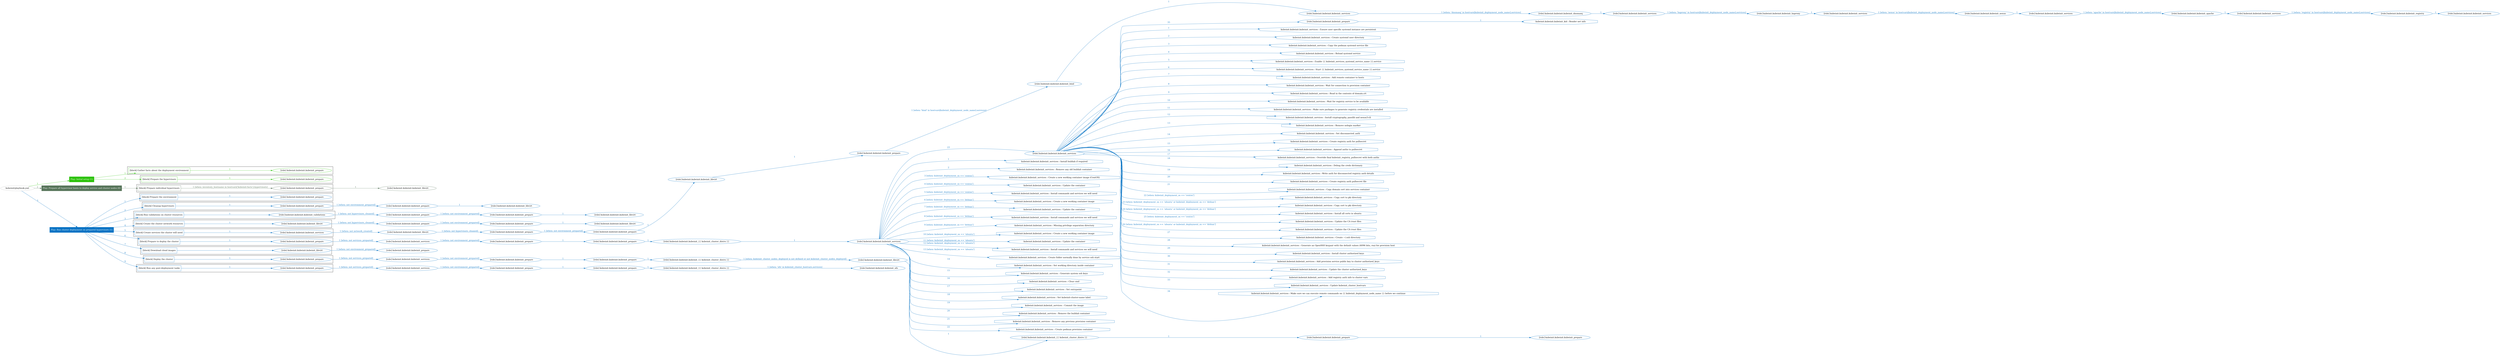 digraph {
	graph [concentrate=true ordering=in rankdir=LR ratio=fill]
	edge [esep=5 sep=10]
	"kubeinit/playbook.yml" [id=root_node style=dotted]
	play_525bd3e2 [label="Play: Initial setup (1)" color="#2cc20a" fontcolor="#ffffff" id=play_525bd3e2 shape=box style=filled tooltip=localhost]
	"kubeinit/playbook.yml" -> play_525bd3e2 [label="1 " color="#2cc20a" fontcolor="#2cc20a" id=edge_4dc43313 labeltooltip="1 " tooltip="1 "]
	subgraph "kubeinit.kubeinit.kubeinit_prepare" {
		role_f9abe97d [label="[role] kubeinit.kubeinit.kubeinit_prepare" color="#2cc20a" id=role_f9abe97d tooltip="kubeinit.kubeinit.kubeinit_prepare"]
	}
	subgraph "kubeinit.kubeinit.kubeinit_prepare" {
		role_7a019932 [label="[role] kubeinit.kubeinit.kubeinit_prepare" color="#2cc20a" id=role_7a019932 tooltip="kubeinit.kubeinit.kubeinit_prepare"]
	}
	subgraph "Play: Initial setup (1)" {
		play_525bd3e2 -> block_50d680c5 [label=1 color="#2cc20a" fontcolor="#2cc20a" id=edge_db505e5e labeltooltip=1 tooltip=1]
		subgraph cluster_block_50d680c5 {
			block_50d680c5 [label="[block] Gather facts about the deployment environment" color="#2cc20a" id=block_50d680c5 labeltooltip="Gather facts about the deployment environment" shape=box tooltip="Gather facts about the deployment environment"]
			block_50d680c5 -> role_f9abe97d [label="1 " color="#2cc20a" fontcolor="#2cc20a" id=edge_c57b49b4 labeltooltip="1 " tooltip="1 "]
		}
		play_525bd3e2 -> block_9162131d [label=2 color="#2cc20a" fontcolor="#2cc20a" id=edge_96a44fd9 labeltooltip=2 tooltip=2]
		subgraph cluster_block_9162131d {
			block_9162131d [label="[block] Prepare the hypervisors" color="#2cc20a" id=block_9162131d labeltooltip="Prepare the hypervisors" shape=box tooltip="Prepare the hypervisors"]
			block_9162131d -> role_7a019932 [label="1 " color="#2cc20a" fontcolor="#2cc20a" id=edge_403d7871 labeltooltip="1 " tooltip="1 "]
		}
	}
	play_2a7e80ea [label="Play: Prepare all hypervisor hosts to deploy service and cluster nodes (0)" color="#57755a" fontcolor="#ffffff" id=play_2a7e80ea shape=box style=filled tooltip="Play: Prepare all hypervisor hosts to deploy service and cluster nodes (0)"]
	"kubeinit/playbook.yml" -> play_2a7e80ea [label="2 " color="#57755a" fontcolor="#57755a" id=edge_b46d39fe labeltooltip="2 " tooltip="2 "]
	subgraph "kubeinit.kubeinit.kubeinit_libvirt" {
		role_8a0eb8cc [label="[role] kubeinit.kubeinit.kubeinit_libvirt" color="#57755a" id=role_8a0eb8cc tooltip="kubeinit.kubeinit.kubeinit_libvirt"]
	}
	subgraph "kubeinit.kubeinit.kubeinit_prepare" {
		role_8e9c4e4a [label="[role] kubeinit.kubeinit.kubeinit_prepare" color="#57755a" id=role_8e9c4e4a tooltip="kubeinit.kubeinit.kubeinit_prepare"]
		role_8e9c4e4a -> role_8a0eb8cc [label="1 " color="#57755a" fontcolor="#57755a" id=edge_1012d1aa labeltooltip="1 " tooltip="1 "]
	}
	subgraph "Play: Prepare all hypervisor hosts to deploy service and cluster nodes (0)" {
		play_2a7e80ea -> block_eb0bdd17 [label=1 color="#57755a" fontcolor="#57755a" id=edge_1b35bce9 labeltooltip=1 tooltip=1]
		subgraph cluster_block_eb0bdd17 {
			block_eb0bdd17 [label="[block] Prepare individual hypervisors" color="#57755a" id=block_eb0bdd17 labeltooltip="Prepare individual hypervisors" shape=box tooltip="Prepare individual hypervisors"]
			block_eb0bdd17 -> role_8e9c4e4a [label="1 [when: inventory_hostname in hostvars['kubeinit-facts'].hypervisors]" color="#57755a" fontcolor="#57755a" id=edge_d90bb9b3 labeltooltip="1 [when: inventory_hostname in hostvars['kubeinit-facts'].hypervisors]" tooltip="1 [when: inventory_hostname in hostvars['kubeinit-facts'].hypervisors]"]
		}
	}
	play_6a7e3d10 [label="Play: Run cluster deployment on prepared hypervisors (1)" color="#0873c4" fontcolor="#ffffff" id=play_6a7e3d10 shape=box style=filled tooltip=localhost]
	"kubeinit/playbook.yml" -> play_6a7e3d10 [label="3 " color="#0873c4" fontcolor="#0873c4" id=edge_4cf473f3 labeltooltip="3 " tooltip="3 "]
	subgraph "kubeinit.kubeinit.kubeinit_prepare" {
		role_7ed189af [label="[role] kubeinit.kubeinit.kubeinit_prepare" color="#0873c4" id=role_7ed189af tooltip="kubeinit.kubeinit.kubeinit_prepare"]
	}
	subgraph "kubeinit.kubeinit.kubeinit_libvirt" {
		role_4227ea4e [label="[role] kubeinit.kubeinit.kubeinit_libvirt" color="#0873c4" id=role_4227ea4e tooltip="kubeinit.kubeinit.kubeinit_libvirt"]
	}
	subgraph "kubeinit.kubeinit.kubeinit_prepare" {
		role_3cd8124d [label="[role] kubeinit.kubeinit.kubeinit_prepare" color="#0873c4" id=role_3cd8124d tooltip="kubeinit.kubeinit.kubeinit_prepare"]
		role_3cd8124d -> role_4227ea4e [label="1 " color="#0873c4" fontcolor="#0873c4" id=edge_6d73963e labeltooltip="1 " tooltip="1 "]
	}
	subgraph "kubeinit.kubeinit.kubeinit_prepare" {
		role_a9e68229 [label="[role] kubeinit.kubeinit.kubeinit_prepare" color="#0873c4" id=role_a9e68229 tooltip="kubeinit.kubeinit.kubeinit_prepare"]
		role_a9e68229 -> role_3cd8124d [label="1 [when: not environment_prepared]" color="#0873c4" fontcolor="#0873c4" id=edge_f538e556 labeltooltip="1 [when: not environment_prepared]" tooltip="1 [when: not environment_prepared]"]
	}
	subgraph "kubeinit.kubeinit.kubeinit_libvirt" {
		role_29841155 [label="[role] kubeinit.kubeinit.kubeinit_libvirt" color="#0873c4" id=role_29841155 tooltip="kubeinit.kubeinit.kubeinit_libvirt"]
	}
	subgraph "kubeinit.kubeinit.kubeinit_prepare" {
		role_7079ab50 [label="[role] kubeinit.kubeinit.kubeinit_prepare" color="#0873c4" id=role_7079ab50 tooltip="kubeinit.kubeinit.kubeinit_prepare"]
		role_7079ab50 -> role_29841155 [label="1 " color="#0873c4" fontcolor="#0873c4" id=edge_aa74a771 labeltooltip="1 " tooltip="1 "]
	}
	subgraph "kubeinit.kubeinit.kubeinit_prepare" {
		role_9be36c40 [label="[role] kubeinit.kubeinit.kubeinit_prepare" color="#0873c4" id=role_9be36c40 tooltip="kubeinit.kubeinit.kubeinit_prepare"]
		role_9be36c40 -> role_7079ab50 [label="1 [when: not environment_prepared]" color="#0873c4" fontcolor="#0873c4" id=edge_0a061f10 labeltooltip="1 [when: not environment_prepared]" tooltip="1 [when: not environment_prepared]"]
	}
	subgraph "kubeinit.kubeinit.kubeinit_validations" {
		role_d64b4ec4 [label="[role] kubeinit.kubeinit.kubeinit_validations" color="#0873c4" id=role_d64b4ec4 tooltip="kubeinit.kubeinit.kubeinit_validations"]
		role_d64b4ec4 -> role_9be36c40 [label="1 [when: not hypervisors_cleaned]" color="#0873c4" fontcolor="#0873c4" id=edge_e4a98e8d labeltooltip="1 [when: not hypervisors_cleaned]" tooltip="1 [when: not hypervisors_cleaned]"]
	}
	subgraph "kubeinit.kubeinit.kubeinit_libvirt" {
		role_3d9999a4 [label="[role] kubeinit.kubeinit.kubeinit_libvirt" color="#0873c4" id=role_3d9999a4 tooltip="kubeinit.kubeinit.kubeinit_libvirt"]
	}
	subgraph "kubeinit.kubeinit.kubeinit_prepare" {
		role_d27709bc [label="[role] kubeinit.kubeinit.kubeinit_prepare" color="#0873c4" id=role_d27709bc tooltip="kubeinit.kubeinit.kubeinit_prepare"]
		role_d27709bc -> role_3d9999a4 [label="1 " color="#0873c4" fontcolor="#0873c4" id=edge_0d5813e9 labeltooltip="1 " tooltip="1 "]
	}
	subgraph "kubeinit.kubeinit.kubeinit_prepare" {
		role_cd5e051c [label="[role] kubeinit.kubeinit.kubeinit_prepare" color="#0873c4" id=role_cd5e051c tooltip="kubeinit.kubeinit.kubeinit_prepare"]
		role_cd5e051c -> role_d27709bc [label="1 [when: not environment_prepared]" color="#0873c4" fontcolor="#0873c4" id=edge_e239fa1f labeltooltip="1 [when: not environment_prepared]" tooltip="1 [when: not environment_prepared]"]
	}
	subgraph "kubeinit.kubeinit.kubeinit_libvirt" {
		role_75652e34 [label="[role] kubeinit.kubeinit.kubeinit_libvirt" color="#0873c4" id=role_75652e34 tooltip="kubeinit.kubeinit.kubeinit_libvirt"]
		role_75652e34 -> role_cd5e051c [label="1 [when: not hypervisors_cleaned]" color="#0873c4" fontcolor="#0873c4" id=edge_f07a0ded labeltooltip="1 [when: not hypervisors_cleaned]" tooltip="1 [when: not hypervisors_cleaned]"]
	}
	subgraph "kubeinit.kubeinit.kubeinit_services" {
		role_f4fcbf49 [label="[role] kubeinit.kubeinit.kubeinit_services" color="#0873c4" id=role_f4fcbf49 tooltip="kubeinit.kubeinit.kubeinit_services"]
	}
	subgraph "kubeinit.kubeinit.kubeinit_registry" {
		role_ee5c443a [label="[role] kubeinit.kubeinit.kubeinit_registry" color="#0873c4" id=role_ee5c443a tooltip="kubeinit.kubeinit.kubeinit_registry"]
		role_ee5c443a -> role_f4fcbf49 [label="1 " color="#0873c4" fontcolor="#0873c4" id=edge_2b2ef0a2 labeltooltip="1 " tooltip="1 "]
	}
	subgraph "kubeinit.kubeinit.kubeinit_services" {
		role_eac6f335 [label="[role] kubeinit.kubeinit.kubeinit_services" color="#0873c4" id=role_eac6f335 tooltip="kubeinit.kubeinit.kubeinit_services"]
		role_eac6f335 -> role_ee5c443a [label="1 [when: 'registry' in hostvars[kubeinit_deployment_node_name].services]" color="#0873c4" fontcolor="#0873c4" id=edge_26ef2b05 labeltooltip="1 [when: 'registry' in hostvars[kubeinit_deployment_node_name].services]" tooltip="1 [when: 'registry' in hostvars[kubeinit_deployment_node_name].services]"]
	}
	subgraph "kubeinit.kubeinit.kubeinit_apache" {
		role_a9e7538e [label="[role] kubeinit.kubeinit.kubeinit_apache" color="#0873c4" id=role_a9e7538e tooltip="kubeinit.kubeinit.kubeinit_apache"]
		role_a9e7538e -> role_eac6f335 [label="1 " color="#0873c4" fontcolor="#0873c4" id=edge_cbc7804b labeltooltip="1 " tooltip="1 "]
	}
	subgraph "kubeinit.kubeinit.kubeinit_services" {
		role_563a8201 [label="[role] kubeinit.kubeinit.kubeinit_services" color="#0873c4" id=role_563a8201 tooltip="kubeinit.kubeinit.kubeinit_services"]
		role_563a8201 -> role_a9e7538e [label="1 [when: 'apache' in hostvars[kubeinit_deployment_node_name].services]" color="#0873c4" fontcolor="#0873c4" id=edge_d6f6caef labeltooltip="1 [when: 'apache' in hostvars[kubeinit_deployment_node_name].services]" tooltip="1 [when: 'apache' in hostvars[kubeinit_deployment_node_name].services]"]
	}
	subgraph "kubeinit.kubeinit.kubeinit_nexus" {
		role_36a4ec36 [label="[role] kubeinit.kubeinit.kubeinit_nexus" color="#0873c4" id=role_36a4ec36 tooltip="kubeinit.kubeinit.kubeinit_nexus"]
		role_36a4ec36 -> role_563a8201 [label="1 " color="#0873c4" fontcolor="#0873c4" id=edge_35001aad labeltooltip="1 " tooltip="1 "]
	}
	subgraph "kubeinit.kubeinit.kubeinit_services" {
		role_46229d44 [label="[role] kubeinit.kubeinit.kubeinit_services" color="#0873c4" id=role_46229d44 tooltip="kubeinit.kubeinit.kubeinit_services"]
		role_46229d44 -> role_36a4ec36 [label="1 [when: 'nexus' in hostvars[kubeinit_deployment_node_name].services]" color="#0873c4" fontcolor="#0873c4" id=edge_bff255c6 labeltooltip="1 [when: 'nexus' in hostvars[kubeinit_deployment_node_name].services]" tooltip="1 [when: 'nexus' in hostvars[kubeinit_deployment_node_name].services]"]
	}
	subgraph "kubeinit.kubeinit.kubeinit_haproxy" {
		role_ba2e057e [label="[role] kubeinit.kubeinit.kubeinit_haproxy" color="#0873c4" id=role_ba2e057e tooltip="kubeinit.kubeinit.kubeinit_haproxy"]
		role_ba2e057e -> role_46229d44 [label="1 " color="#0873c4" fontcolor="#0873c4" id=edge_d204f08b labeltooltip="1 " tooltip="1 "]
	}
	subgraph "kubeinit.kubeinit.kubeinit_services" {
		role_d2ded46e [label="[role] kubeinit.kubeinit.kubeinit_services" color="#0873c4" id=role_d2ded46e tooltip="kubeinit.kubeinit.kubeinit_services"]
		role_d2ded46e -> role_ba2e057e [label="1 [when: 'haproxy' in hostvars[kubeinit_deployment_node_name].services]" color="#0873c4" fontcolor="#0873c4" id=edge_1f0e58bd labeltooltip="1 [when: 'haproxy' in hostvars[kubeinit_deployment_node_name].services]" tooltip="1 [when: 'haproxy' in hostvars[kubeinit_deployment_node_name].services]"]
	}
	subgraph "kubeinit.kubeinit.kubeinit_dnsmasq" {
		role_3292d04b [label="[role] kubeinit.kubeinit.kubeinit_dnsmasq" color="#0873c4" id=role_3292d04b tooltip="kubeinit.kubeinit.kubeinit_dnsmasq"]
		role_3292d04b -> role_d2ded46e [label="1 " color="#0873c4" fontcolor="#0873c4" id=edge_aeb91ae1 labeltooltip="1 " tooltip="1 "]
	}
	subgraph "kubeinit.kubeinit.kubeinit_services" {
		role_45c0cfee [label="[role] kubeinit.kubeinit.kubeinit_services" color="#0873c4" id=role_45c0cfee tooltip="kubeinit.kubeinit.kubeinit_services"]
		role_45c0cfee -> role_3292d04b [label="1 [when: 'dnsmasq' in hostvars[kubeinit_deployment_node_name].services]" color="#0873c4" fontcolor="#0873c4" id=edge_835ca55a labeltooltip="1 [when: 'dnsmasq' in hostvars[kubeinit_deployment_node_name].services]" tooltip="1 [when: 'dnsmasq' in hostvars[kubeinit_deployment_node_name].services]"]
	}
	subgraph "kubeinit.kubeinit.kubeinit_bind" {
		role_746e3cfe [label="[role] kubeinit.kubeinit.kubeinit_bind" color="#0873c4" id=role_746e3cfe tooltip="kubeinit.kubeinit.kubeinit_bind"]
		role_746e3cfe -> role_45c0cfee [label="1 " color="#0873c4" fontcolor="#0873c4" id=edge_bef1fc9b labeltooltip="1 " tooltip="1 "]
	}
	subgraph "kubeinit.kubeinit.kubeinit_prepare" {
		role_e9eccb6b [label="[role] kubeinit.kubeinit.kubeinit_prepare" color="#0873c4" id=role_e9eccb6b tooltip="kubeinit.kubeinit.kubeinit_prepare"]
		role_e9eccb6b -> role_746e3cfe [label="1 [when: 'bind' in hostvars[kubeinit_deployment_node_name].services]" color="#0873c4" fontcolor="#0873c4" id=edge_43d9f678 labeltooltip="1 [when: 'bind' in hostvars[kubeinit_deployment_node_name].services]" tooltip="1 [when: 'bind' in hostvars[kubeinit_deployment_node_name].services]"]
	}
	subgraph "kubeinit.kubeinit.kubeinit_libvirt" {
		role_bc459416 [label="[role] kubeinit.kubeinit.kubeinit_libvirt" color="#0873c4" id=role_bc459416 tooltip="kubeinit.kubeinit.kubeinit_libvirt"]
		role_bc459416 -> role_e9eccb6b [label="1 " color="#0873c4" fontcolor="#0873c4" id=edge_c0e75997 labeltooltip="1 " tooltip="1 "]
	}
	subgraph "kubeinit.kubeinit.kubeinit_prepare" {
		role_e51c2da2 [label="[role] kubeinit.kubeinit.kubeinit_prepare" color="#0873c4" id=role_e51c2da2 tooltip="kubeinit.kubeinit.kubeinit_prepare"]
		role_e51c2da2 -> role_bc459416 [label="1 " color="#0873c4" fontcolor="#0873c4" id=edge_058a31cc labeltooltip="1 " tooltip="1 "]
	}
	subgraph "kubeinit.kubeinit.kubeinit_prepare" {
		role_a2560e03 [label="[role] kubeinit.kubeinit.kubeinit_prepare" color="#0873c4" id=role_a2560e03 tooltip="kubeinit.kubeinit.kubeinit_prepare"]
		role_a2560e03 -> role_e51c2da2 [label="1 [when: not environment_prepared]" color="#0873c4" fontcolor="#0873c4" id=edge_36369e69 labeltooltip="1 [when: not environment_prepared]" tooltip="1 [when: not environment_prepared]"]
	}
	subgraph "kubeinit.kubeinit.kubeinit_libvirt" {
		role_39d28767 [label="[role] kubeinit.kubeinit.kubeinit_libvirt" color="#0873c4" id=role_39d28767 tooltip="kubeinit.kubeinit.kubeinit_libvirt"]
		role_39d28767 -> role_a2560e03 [label="1 [when: not hypervisors_cleaned]" color="#0873c4" fontcolor="#0873c4" id=edge_af69f033 labeltooltip="1 [when: not hypervisors_cleaned]" tooltip="1 [when: not hypervisors_cleaned]"]
	}
	subgraph "kubeinit.kubeinit.kubeinit_services" {
		role_c590b863 [label="[role] kubeinit.kubeinit.kubeinit_services" color="#0873c4" id=role_c590b863 tooltip="kubeinit.kubeinit.kubeinit_services"]
		role_c590b863 -> role_39d28767 [label="1 [when: not network_created]" color="#0873c4" fontcolor="#0873c4" id=edge_e5b74980 labeltooltip="1 [when: not network_created]" tooltip="1 [when: not network_created]"]
	}
	subgraph "kubeinit.kubeinit.kubeinit_prepare" {
		role_0f5ed782 [label="[role] kubeinit.kubeinit.kubeinit_prepare" color="#0873c4" id=role_0f5ed782 tooltip="kubeinit.kubeinit.kubeinit_prepare"]
		task_d1e6f0a1 [label="kubeinit.kubeinit.kubeinit_kid : Render net info" color="#0873c4" id=task_d1e6f0a1 shape=octagon tooltip="kubeinit.kubeinit.kubeinit_kid : Render net info"]
		role_0f5ed782 -> task_d1e6f0a1 [label="1 " color="#0873c4" fontcolor="#0873c4" id=edge_ce30af03 labeltooltip="1 " tooltip="1 "]
	}
	subgraph "kubeinit.kubeinit.kubeinit_services" {
		role_4ffb9543 [label="[role] kubeinit.kubeinit.kubeinit_services" color="#0873c4" id=role_4ffb9543 tooltip="kubeinit.kubeinit.kubeinit_services"]
		task_47aa0776 [label="kubeinit.kubeinit.kubeinit_services : Ensure user specific systemd instance are persistent" color="#0873c4" id=task_47aa0776 shape=octagon tooltip="kubeinit.kubeinit.kubeinit_services : Ensure user specific systemd instance are persistent"]
		role_4ffb9543 -> task_47aa0776 [label="1 " color="#0873c4" fontcolor="#0873c4" id=edge_3593e819 labeltooltip="1 " tooltip="1 "]
		task_fd701904 [label="kubeinit.kubeinit.kubeinit_services : Create systemd user directory" color="#0873c4" id=task_fd701904 shape=octagon tooltip="kubeinit.kubeinit.kubeinit_services : Create systemd user directory"]
		role_4ffb9543 -> task_fd701904 [label="2 " color="#0873c4" fontcolor="#0873c4" id=edge_51617f01 labeltooltip="2 " tooltip="2 "]
		task_2933795b [label="kubeinit.kubeinit.kubeinit_services : Copy the podman systemd service file" color="#0873c4" id=task_2933795b shape=octagon tooltip="kubeinit.kubeinit.kubeinit_services : Copy the podman systemd service file"]
		role_4ffb9543 -> task_2933795b [label="3 " color="#0873c4" fontcolor="#0873c4" id=edge_cb71c63a labeltooltip="3 " tooltip="3 "]
		task_8173e29c [label="kubeinit.kubeinit.kubeinit_services : Reload systemd service" color="#0873c4" id=task_8173e29c shape=octagon tooltip="kubeinit.kubeinit.kubeinit_services : Reload systemd service"]
		role_4ffb9543 -> task_8173e29c [label="4 " color="#0873c4" fontcolor="#0873c4" id=edge_4bed9510 labeltooltip="4 " tooltip="4 "]
		task_55d2bbc9 [label="kubeinit.kubeinit.kubeinit_services : Enable {{ kubeinit_services_systemd_service_name }}.service" color="#0873c4" id=task_55d2bbc9 shape=octagon tooltip="kubeinit.kubeinit.kubeinit_services : Enable {{ kubeinit_services_systemd_service_name }}.service"]
		role_4ffb9543 -> task_55d2bbc9 [label="5 " color="#0873c4" fontcolor="#0873c4" id=edge_131647a8 labeltooltip="5 " tooltip="5 "]
		task_f375d1a2 [label="kubeinit.kubeinit.kubeinit_services : Start {{ kubeinit_services_systemd_service_name }}.service" color="#0873c4" id=task_f375d1a2 shape=octagon tooltip="kubeinit.kubeinit.kubeinit_services : Start {{ kubeinit_services_systemd_service_name }}.service"]
		role_4ffb9543 -> task_f375d1a2 [label="6 " color="#0873c4" fontcolor="#0873c4" id=edge_8f6b4011 labeltooltip="6 " tooltip="6 "]
		task_182176c4 [label="kubeinit.kubeinit.kubeinit_services : Add remote container to hosts" color="#0873c4" id=task_182176c4 shape=octagon tooltip="kubeinit.kubeinit.kubeinit_services : Add remote container to hosts"]
		role_4ffb9543 -> task_182176c4 [label="7 " color="#0873c4" fontcolor="#0873c4" id=edge_bb234e1c labeltooltip="7 " tooltip="7 "]
		task_f09e188d [label="kubeinit.kubeinit.kubeinit_services : Wait for connection to provision container" color="#0873c4" id=task_f09e188d shape=octagon tooltip="kubeinit.kubeinit.kubeinit_services : Wait for connection to provision container"]
		role_4ffb9543 -> task_f09e188d [label="8 " color="#0873c4" fontcolor="#0873c4" id=edge_fe21319e labeltooltip="8 " tooltip="8 "]
		task_2ac955e7 [label="kubeinit.kubeinit.kubeinit_services : Read in the contents of domain.crt" color="#0873c4" id=task_2ac955e7 shape=octagon tooltip="kubeinit.kubeinit.kubeinit_services : Read in the contents of domain.crt"]
		role_4ffb9543 -> task_2ac955e7 [label="9 " color="#0873c4" fontcolor="#0873c4" id=edge_178e0838 labeltooltip="9 " tooltip="9 "]
		task_2044cdaf [label="kubeinit.kubeinit.kubeinit_services : Wait for registry service to be available" color="#0873c4" id=task_2044cdaf shape=octagon tooltip="kubeinit.kubeinit.kubeinit_services : Wait for registry service to be available"]
		role_4ffb9543 -> task_2044cdaf [label="10 " color="#0873c4" fontcolor="#0873c4" id=edge_a86c1228 labeltooltip="10 " tooltip="10 "]
		task_bb8376c8 [label="kubeinit.kubeinit.kubeinit_services : Make sure packages to generate registry credentials are installed" color="#0873c4" id=task_bb8376c8 shape=octagon tooltip="kubeinit.kubeinit.kubeinit_services : Make sure packages to generate registry credentials are installed"]
		role_4ffb9543 -> task_bb8376c8 [label="11 " color="#0873c4" fontcolor="#0873c4" id=edge_b0f325c6 labeltooltip="11 " tooltip="11 "]
		task_a38b1e73 [label="kubeinit.kubeinit.kubeinit_services : Install cryptography, passlib and nexus3-cli" color="#0873c4" id=task_a38b1e73 shape=octagon tooltip="kubeinit.kubeinit.kubeinit_services : Install cryptography, passlib and nexus3-cli"]
		role_4ffb9543 -> task_a38b1e73 [label="12 " color="#0873c4" fontcolor="#0873c4" id=edge_0627263c labeltooltip="12 " tooltip="12 "]
		task_010036c3 [label="kubeinit.kubeinit.kubeinit_services : Remove nologin marker" color="#0873c4" id=task_010036c3 shape=octagon tooltip="kubeinit.kubeinit.kubeinit_services : Remove nologin marker"]
		role_4ffb9543 -> task_010036c3 [label="13 " color="#0873c4" fontcolor="#0873c4" id=edge_dcd82d1e labeltooltip="13 " tooltip="13 "]
		task_177e9056 [label="kubeinit.kubeinit.kubeinit_services : Set disconnected_auth" color="#0873c4" id=task_177e9056 shape=octagon tooltip="kubeinit.kubeinit.kubeinit_services : Set disconnected_auth"]
		role_4ffb9543 -> task_177e9056 [label="14 " color="#0873c4" fontcolor="#0873c4" id=edge_fb3547d0 labeltooltip="14 " tooltip="14 "]
		task_50a10369 [label="kubeinit.kubeinit.kubeinit_services : Create registry auth for pullsecret" color="#0873c4" id=task_50a10369 shape=octagon tooltip="kubeinit.kubeinit.kubeinit_services : Create registry auth for pullsecret"]
		role_4ffb9543 -> task_50a10369 [label="15 " color="#0873c4" fontcolor="#0873c4" id=edge_18dbb9b9 labeltooltip="15 " tooltip="15 "]
		task_b7866644 [label="kubeinit.kubeinit.kubeinit_services : Append auths to pullsecret" color="#0873c4" id=task_b7866644 shape=octagon tooltip="kubeinit.kubeinit.kubeinit_services : Append auths to pullsecret"]
		role_4ffb9543 -> task_b7866644 [label="16 " color="#0873c4" fontcolor="#0873c4" id=edge_9d741ffe labeltooltip="16 " tooltip="16 "]
		task_e4c2e9a2 [label="kubeinit.kubeinit.kubeinit_services : Override final kubeinit_registry_pullsecret with both auths" color="#0873c4" id=task_e4c2e9a2 shape=octagon tooltip="kubeinit.kubeinit.kubeinit_services : Override final kubeinit_registry_pullsecret with both auths"]
		role_4ffb9543 -> task_e4c2e9a2 [label="17 " color="#0873c4" fontcolor="#0873c4" id=edge_b94854dc labeltooltip="17 " tooltip="17 "]
		task_64f6acd9 [label="kubeinit.kubeinit.kubeinit_services : Debug the creds dictionary" color="#0873c4" id=task_64f6acd9 shape=octagon tooltip="kubeinit.kubeinit.kubeinit_services : Debug the creds dictionary"]
		role_4ffb9543 -> task_64f6acd9 [label="18 " color="#0873c4" fontcolor="#0873c4" id=edge_6a9ffc30 labeltooltip="18 " tooltip="18 "]
		task_65fcabdc [label="kubeinit.kubeinit.kubeinit_services : Write auth for disconnected registry auth details" color="#0873c4" id=task_65fcabdc shape=octagon tooltip="kubeinit.kubeinit.kubeinit_services : Write auth for disconnected registry auth details"]
		role_4ffb9543 -> task_65fcabdc [label="19 " color="#0873c4" fontcolor="#0873c4" id=edge_f40010bd labeltooltip="19 " tooltip="19 "]
		task_880f0cd0 [label="kubeinit.kubeinit.kubeinit_services : Create registry auth pullsecret file" color="#0873c4" id=task_880f0cd0 shape=octagon tooltip="kubeinit.kubeinit.kubeinit_services : Create registry auth pullsecret file"]
		role_4ffb9543 -> task_880f0cd0 [label="20 " color="#0873c4" fontcolor="#0873c4" id=edge_e334820a labeltooltip="20 " tooltip="20 "]
		task_9c5d610a [label="kubeinit.kubeinit.kubeinit_services : Copy domain cert into services container" color="#0873c4" id=task_9c5d610a shape=octagon tooltip="kubeinit.kubeinit.kubeinit_services : Copy domain cert into services container"]
		role_4ffb9543 -> task_9c5d610a [label="21 " color="#0873c4" fontcolor="#0873c4" id=edge_064ff0fc labeltooltip="21 " tooltip="21 "]
		task_51ecae6d [label="kubeinit.kubeinit.kubeinit_services : Copy cert to pki directory" color="#0873c4" id=task_51ecae6d shape=octagon tooltip="kubeinit.kubeinit.kubeinit_services : Copy cert to pki directory"]
		role_4ffb9543 -> task_51ecae6d [label="22 [when: kubeinit_deployment_os == 'centos']" color="#0873c4" fontcolor="#0873c4" id=edge_fde34be1 labeltooltip="22 [when: kubeinit_deployment_os == 'centos']" tooltip="22 [when: kubeinit_deployment_os == 'centos']"]
		task_6964cf19 [label="kubeinit.kubeinit.kubeinit_services : Copy cert to pki directory" color="#0873c4" id=task_6964cf19 shape=octagon tooltip="kubeinit.kubeinit.kubeinit_services : Copy cert to pki directory"]
		role_4ffb9543 -> task_6964cf19 [label="23 [when: kubeinit_deployment_os == 'ubuntu' or kubeinit_deployment_os == 'debian']" color="#0873c4" fontcolor="#0873c4" id=edge_0a513b57 labeltooltip="23 [when: kubeinit_deployment_os == 'ubuntu' or kubeinit_deployment_os == 'debian']" tooltip="23 [when: kubeinit_deployment_os == 'ubuntu' or kubeinit_deployment_os == 'debian']"]
		task_903357a9 [label="kubeinit.kubeinit.kubeinit_services : Install all certs in ubuntu" color="#0873c4" id=task_903357a9 shape=octagon tooltip="kubeinit.kubeinit.kubeinit_services : Install all certs in ubuntu"]
		role_4ffb9543 -> task_903357a9 [label="24 [when: kubeinit_deployment_os == 'ubuntu' or kubeinit_deployment_os == 'debian']" color="#0873c4" fontcolor="#0873c4" id=edge_30842de5 labeltooltip="24 [when: kubeinit_deployment_os == 'ubuntu' or kubeinit_deployment_os == 'debian']" tooltip="24 [when: kubeinit_deployment_os == 'ubuntu' or kubeinit_deployment_os == 'debian']"]
		task_1b69b7db [label="kubeinit.kubeinit.kubeinit_services : Update the CA trust files" color="#0873c4" id=task_1b69b7db shape=octagon tooltip="kubeinit.kubeinit.kubeinit_services : Update the CA trust files"]
		role_4ffb9543 -> task_1b69b7db [label="25 [when: kubeinit_deployment_os == 'centos']" color="#0873c4" fontcolor="#0873c4" id=edge_9679b1a2 labeltooltip="25 [when: kubeinit_deployment_os == 'centos']" tooltip="25 [when: kubeinit_deployment_os == 'centos']"]
		task_3ede5f3e [label="kubeinit.kubeinit.kubeinit_services : Update the CA trust files" color="#0873c4" id=task_3ede5f3e shape=octagon tooltip="kubeinit.kubeinit.kubeinit_services : Update the CA trust files"]
		role_4ffb9543 -> task_3ede5f3e [label="26 [when: kubeinit_deployment_os == 'ubuntu' or kubeinit_deployment_os == 'debian']" color="#0873c4" fontcolor="#0873c4" id=edge_d79c154b labeltooltip="26 [when: kubeinit_deployment_os == 'ubuntu' or kubeinit_deployment_os == 'debian']" tooltip="26 [when: kubeinit_deployment_os == 'ubuntu' or kubeinit_deployment_os == 'debian']"]
		task_48f5ef25 [label="kubeinit.kubeinit.kubeinit_services : Create ~/.ssh directory" color="#0873c4" id=task_48f5ef25 shape=octagon tooltip="kubeinit.kubeinit.kubeinit_services : Create ~/.ssh directory"]
		role_4ffb9543 -> task_48f5ef25 [label="27 " color="#0873c4" fontcolor="#0873c4" id=edge_0ccd5cdd labeltooltip="27 " tooltip="27 "]
		task_87e0176b [label="kubeinit.kubeinit.kubeinit_services : Generate an OpenSSH keypair with the default values (4096 bits, rsa) for provision host" color="#0873c4" id=task_87e0176b shape=octagon tooltip="kubeinit.kubeinit.kubeinit_services : Generate an OpenSSH keypair with the default values (4096 bits, rsa) for provision host"]
		role_4ffb9543 -> task_87e0176b [label="28 " color="#0873c4" fontcolor="#0873c4" id=edge_4a56aa4e labeltooltip="28 " tooltip="28 "]
		task_3bf11f44 [label="kubeinit.kubeinit.kubeinit_services : Install cluster authorized keys" color="#0873c4" id=task_3bf11f44 shape=octagon tooltip="kubeinit.kubeinit.kubeinit_services : Install cluster authorized keys"]
		role_4ffb9543 -> task_3bf11f44 [label="29 " color="#0873c4" fontcolor="#0873c4" id=edge_0605595d labeltooltip="29 " tooltip="29 "]
		task_b1d89d1e [label="kubeinit.kubeinit.kubeinit_services : Add provision service public key to cluster authorized_keys" color="#0873c4" id=task_b1d89d1e shape=octagon tooltip="kubeinit.kubeinit.kubeinit_services : Add provision service public key to cluster authorized_keys"]
		role_4ffb9543 -> task_b1d89d1e [label="30 " color="#0873c4" fontcolor="#0873c4" id=edge_2ef0feca labeltooltip="30 " tooltip="30 "]
		task_c637a964 [label="kubeinit.kubeinit.kubeinit_services : Update the cluster authorized_keys" color="#0873c4" id=task_c637a964 shape=octagon tooltip="kubeinit.kubeinit.kubeinit_services : Update the cluster authorized_keys"]
		role_4ffb9543 -> task_c637a964 [label="31 " color="#0873c4" fontcolor="#0873c4" id=edge_683264e6 labeltooltip="31 " tooltip="31 "]
		task_6e4d5e2e [label="kubeinit.kubeinit.kubeinit_services : Add registry auth info to cluster vars" color="#0873c4" id=task_6e4d5e2e shape=octagon tooltip="kubeinit.kubeinit.kubeinit_services : Add registry auth info to cluster vars"]
		role_4ffb9543 -> task_6e4d5e2e [label="32 " color="#0873c4" fontcolor="#0873c4" id=edge_a10ca656 labeltooltip="32 " tooltip="32 "]
		task_37d38d43 [label="kubeinit.kubeinit.kubeinit_services : Update kubeinit_cluster_hostvars" color="#0873c4" id=task_37d38d43 shape=octagon tooltip="kubeinit.kubeinit.kubeinit_services : Update kubeinit_cluster_hostvars"]
		role_4ffb9543 -> task_37d38d43 [label="33 " color="#0873c4" fontcolor="#0873c4" id=edge_d18260ba labeltooltip="33 " tooltip="33 "]
		task_ba94e3d7 [label="kubeinit.kubeinit.kubeinit_services : Make sure we can execute remote commands on {{ kubeinit_deployment_node_name }} before we continue" color="#0873c4" id=task_ba94e3d7 shape=octagon tooltip="kubeinit.kubeinit.kubeinit_services : Make sure we can execute remote commands on {{ kubeinit_deployment_node_name }} before we continue"]
		role_4ffb9543 -> task_ba94e3d7 [label="34 " color="#0873c4" fontcolor="#0873c4" id=edge_02c53cf2 labeltooltip="34 " tooltip="34 "]
		role_4ffb9543 -> role_0f5ed782 [label="35 " color="#0873c4" fontcolor="#0873c4" id=edge_06851572 labeltooltip="35 " tooltip="35 "]
	}
	subgraph "kubeinit.kubeinit.kubeinit_services" {
		role_b6e53871 [label="[role] kubeinit.kubeinit.kubeinit_services" color="#0873c4" id=role_b6e53871 tooltip="kubeinit.kubeinit.kubeinit_services"]
		task_f57c7f08 [label="kubeinit.kubeinit.kubeinit_services : Install buildah if required" color="#0873c4" id=task_f57c7f08 shape=octagon tooltip="kubeinit.kubeinit.kubeinit_services : Install buildah if required"]
		role_b6e53871 -> task_f57c7f08 [label="1 " color="#0873c4" fontcolor="#0873c4" id=edge_5a3994d9 labeltooltip="1 " tooltip="1 "]
		task_eb02612f [label="kubeinit.kubeinit.kubeinit_services : Remove any old buildah container" color="#0873c4" id=task_eb02612f shape=octagon tooltip="kubeinit.kubeinit.kubeinit_services : Remove any old buildah container"]
		role_b6e53871 -> task_eb02612f [label="2 " color="#0873c4" fontcolor="#0873c4" id=edge_581e11fd labeltooltip="2 " tooltip="2 "]
		task_41b466ef [label="kubeinit.kubeinit.kubeinit_services : Create a new working container image (CentOS)" color="#0873c4" id=task_41b466ef shape=octagon tooltip="kubeinit.kubeinit.kubeinit_services : Create a new working container image (CentOS)"]
		role_b6e53871 -> task_41b466ef [label="3 [when: kubeinit_deployment_os == 'centos']" color="#0873c4" fontcolor="#0873c4" id=edge_5587ff6a labeltooltip="3 [when: kubeinit_deployment_os == 'centos']" tooltip="3 [when: kubeinit_deployment_os == 'centos']"]
		task_6a24bd9a [label="kubeinit.kubeinit.kubeinit_services : Update the container" color="#0873c4" id=task_6a24bd9a shape=octagon tooltip="kubeinit.kubeinit.kubeinit_services : Update the container"]
		role_b6e53871 -> task_6a24bd9a [label="4 [when: kubeinit_deployment_os == 'centos']" color="#0873c4" fontcolor="#0873c4" id=edge_27b423cc labeltooltip="4 [when: kubeinit_deployment_os == 'centos']" tooltip="4 [when: kubeinit_deployment_os == 'centos']"]
		task_fad3bcdb [label="kubeinit.kubeinit.kubeinit_services : Install commands and services we will need" color="#0873c4" id=task_fad3bcdb shape=octagon tooltip="kubeinit.kubeinit.kubeinit_services : Install commands and services we will need"]
		role_b6e53871 -> task_fad3bcdb [label="5 [when: kubeinit_deployment_os == 'centos']" color="#0873c4" fontcolor="#0873c4" id=edge_0be6a6b1 labeltooltip="5 [when: kubeinit_deployment_os == 'centos']" tooltip="5 [when: kubeinit_deployment_os == 'centos']"]
		task_2eb4040e [label="kubeinit.kubeinit.kubeinit_services : Create a new working container image" color="#0873c4" id=task_2eb4040e shape=octagon tooltip="kubeinit.kubeinit.kubeinit_services : Create a new working container image"]
		role_b6e53871 -> task_2eb4040e [label="6 [when: kubeinit_deployment_os == 'debian']" color="#0873c4" fontcolor="#0873c4" id=edge_1da23fd9 labeltooltip="6 [when: kubeinit_deployment_os == 'debian']" tooltip="6 [when: kubeinit_deployment_os == 'debian']"]
		task_42cc11e7 [label="kubeinit.kubeinit.kubeinit_services : Update the container" color="#0873c4" id=task_42cc11e7 shape=octagon tooltip="kubeinit.kubeinit.kubeinit_services : Update the container"]
		role_b6e53871 -> task_42cc11e7 [label="7 [when: kubeinit_deployment_os == 'debian']" color="#0873c4" fontcolor="#0873c4" id=edge_a75ee681 labeltooltip="7 [when: kubeinit_deployment_os == 'debian']" tooltip="7 [when: kubeinit_deployment_os == 'debian']"]
		task_3b9802fd [label="kubeinit.kubeinit.kubeinit_services : Install commands and services we will need" color="#0873c4" id=task_3b9802fd shape=octagon tooltip="kubeinit.kubeinit.kubeinit_services : Install commands and services we will need"]
		role_b6e53871 -> task_3b9802fd [label="8 [when: kubeinit_deployment_os == 'debian']" color="#0873c4" fontcolor="#0873c4" id=edge_0479023e labeltooltip="8 [when: kubeinit_deployment_os == 'debian']" tooltip="8 [when: kubeinit_deployment_os == 'debian']"]
		task_894c3aaf [label="kubeinit.kubeinit.kubeinit_services : Missing privilege separation directory" color="#0873c4" id=task_894c3aaf shape=octagon tooltip="kubeinit.kubeinit.kubeinit_services : Missing privilege separation directory"]
		role_b6e53871 -> task_894c3aaf [label="9 [when: kubeinit_deployment_os == 'debian']" color="#0873c4" fontcolor="#0873c4" id=edge_e8dd2101 labeltooltip="9 [when: kubeinit_deployment_os == 'debian']" tooltip="9 [when: kubeinit_deployment_os == 'debian']"]
		task_7c2e9ecd [label="kubeinit.kubeinit.kubeinit_services : Create a new working container image" color="#0873c4" id=task_7c2e9ecd shape=octagon tooltip="kubeinit.kubeinit.kubeinit_services : Create a new working container image"]
		role_b6e53871 -> task_7c2e9ecd [label="10 [when: kubeinit_deployment_os == 'ubuntu']" color="#0873c4" fontcolor="#0873c4" id=edge_af8c0811 labeltooltip="10 [when: kubeinit_deployment_os == 'ubuntu']" tooltip="10 [when: kubeinit_deployment_os == 'ubuntu']"]
		task_6c6e714b [label="kubeinit.kubeinit.kubeinit_services : Update the container" color="#0873c4" id=task_6c6e714b shape=octagon tooltip="kubeinit.kubeinit.kubeinit_services : Update the container"]
		role_b6e53871 -> task_6c6e714b [label="11 [when: kubeinit_deployment_os == 'ubuntu']" color="#0873c4" fontcolor="#0873c4" id=edge_24b9a612 labeltooltip="11 [when: kubeinit_deployment_os == 'ubuntu']" tooltip="11 [when: kubeinit_deployment_os == 'ubuntu']"]
		task_0d499f70 [label="kubeinit.kubeinit.kubeinit_services : Install commands and services we will need" color="#0873c4" id=task_0d499f70 shape=octagon tooltip="kubeinit.kubeinit.kubeinit_services : Install commands and services we will need"]
		role_b6e53871 -> task_0d499f70 [label="12 [when: kubeinit_deployment_os == 'ubuntu']" color="#0873c4" fontcolor="#0873c4" id=edge_1336ef7f labeltooltip="12 [when: kubeinit_deployment_os == 'ubuntu']" tooltip="12 [when: kubeinit_deployment_os == 'ubuntu']"]
		task_d312b4cc [label="kubeinit.kubeinit.kubeinit_services : Create folder normally done by service ssh start" color="#0873c4" id=task_d312b4cc shape=octagon tooltip="kubeinit.kubeinit.kubeinit_services : Create folder normally done by service ssh start"]
		role_b6e53871 -> task_d312b4cc [label="13 [when: kubeinit_deployment_os == 'ubuntu']" color="#0873c4" fontcolor="#0873c4" id=edge_54f6e78d labeltooltip="13 [when: kubeinit_deployment_os == 'ubuntu']" tooltip="13 [when: kubeinit_deployment_os == 'ubuntu']"]
		task_4dbd456b [label="kubeinit.kubeinit.kubeinit_services : Set working directory inside container" color="#0873c4" id=task_4dbd456b shape=octagon tooltip="kubeinit.kubeinit.kubeinit_services : Set working directory inside container"]
		role_b6e53871 -> task_4dbd456b [label="14 " color="#0873c4" fontcolor="#0873c4" id=edge_c35033de labeltooltip="14 " tooltip="14 "]
		task_21618b54 [label="kubeinit.kubeinit.kubeinit_services : Generate system ssh keys" color="#0873c4" id=task_21618b54 shape=octagon tooltip="kubeinit.kubeinit.kubeinit_services : Generate system ssh keys"]
		role_b6e53871 -> task_21618b54 [label="15 " color="#0873c4" fontcolor="#0873c4" id=edge_654d98ad labeltooltip="15 " tooltip="15 "]
		task_997b13e2 [label="kubeinit.kubeinit.kubeinit_services : Clear cmd" color="#0873c4" id=task_997b13e2 shape=octagon tooltip="kubeinit.kubeinit.kubeinit_services : Clear cmd"]
		role_b6e53871 -> task_997b13e2 [label="16 " color="#0873c4" fontcolor="#0873c4" id=edge_40b79daf labeltooltip="16 " tooltip="16 "]
		task_6b7c20fe [label="kubeinit.kubeinit.kubeinit_services : Set entrypoint" color="#0873c4" id=task_6b7c20fe shape=octagon tooltip="kubeinit.kubeinit.kubeinit_services : Set entrypoint"]
		role_b6e53871 -> task_6b7c20fe [label="17 " color="#0873c4" fontcolor="#0873c4" id=edge_8d9ace5f labeltooltip="17 " tooltip="17 "]
		task_ebd3c426 [label="kubeinit.kubeinit.kubeinit_services : Set kubeinit-cluster-name label" color="#0873c4" id=task_ebd3c426 shape=octagon tooltip="kubeinit.kubeinit.kubeinit_services : Set kubeinit-cluster-name label"]
		role_b6e53871 -> task_ebd3c426 [label="18 " color="#0873c4" fontcolor="#0873c4" id=edge_6eae3fd7 labeltooltip="18 " tooltip="18 "]
		task_363e9e7c [label="kubeinit.kubeinit.kubeinit_services : Commit the image" color="#0873c4" id=task_363e9e7c shape=octagon tooltip="kubeinit.kubeinit.kubeinit_services : Commit the image"]
		role_b6e53871 -> task_363e9e7c [label="19 " color="#0873c4" fontcolor="#0873c4" id=edge_6a2d37af labeltooltip="19 " tooltip="19 "]
		task_3699bf2b [label="kubeinit.kubeinit.kubeinit_services : Remove the buildah container" color="#0873c4" id=task_3699bf2b shape=octagon tooltip="kubeinit.kubeinit.kubeinit_services : Remove the buildah container"]
		role_b6e53871 -> task_3699bf2b [label="20 " color="#0873c4" fontcolor="#0873c4" id=edge_f2ac5776 labeltooltip="20 " tooltip="20 "]
		task_9f6cf858 [label="kubeinit.kubeinit.kubeinit_services : Remove any previous provision container" color="#0873c4" id=task_9f6cf858 shape=octagon tooltip="kubeinit.kubeinit.kubeinit_services : Remove any previous provision container"]
		role_b6e53871 -> task_9f6cf858 [label="21 " color="#0873c4" fontcolor="#0873c4" id=edge_1529e4e8 labeltooltip="21 " tooltip="21 "]
		task_3e1c6478 [label="kubeinit.kubeinit.kubeinit_services : Create podman provision container" color="#0873c4" id=task_3e1c6478 shape=octagon tooltip="kubeinit.kubeinit.kubeinit_services : Create podman provision container"]
		role_b6e53871 -> task_3e1c6478 [label="22 " color="#0873c4" fontcolor="#0873c4" id=edge_39aab9f4 labeltooltip="22 " tooltip="22 "]
		role_b6e53871 -> role_4ffb9543 [label="23 " color="#0873c4" fontcolor="#0873c4" id=edge_c900ddbf labeltooltip="23 " tooltip="23 "]
	}
	subgraph "kubeinit.kubeinit.kubeinit_{{ kubeinit_cluster_distro }}" {
		role_16130787 [label="[role] kubeinit.kubeinit.kubeinit_{{ kubeinit_cluster_distro }}" color="#0873c4" id=role_16130787 tooltip="kubeinit.kubeinit.kubeinit_{{ kubeinit_cluster_distro }}"]
		role_16130787 -> role_b6e53871 [label="1 " color="#0873c4" fontcolor="#0873c4" id=edge_654dac4a labeltooltip="1 " tooltip="1 "]
	}
	subgraph "kubeinit.kubeinit.kubeinit_prepare" {
		role_e90aa4aa [label="[role] kubeinit.kubeinit.kubeinit_prepare" color="#0873c4" id=role_e90aa4aa tooltip="kubeinit.kubeinit.kubeinit_prepare"]
		role_e90aa4aa -> role_16130787 [label="1 " color="#0873c4" fontcolor="#0873c4" id=edge_97e147da labeltooltip="1 " tooltip="1 "]
	}
	subgraph "kubeinit.kubeinit.kubeinit_prepare" {
		role_66d305ac [label="[role] kubeinit.kubeinit.kubeinit_prepare" color="#0873c4" id=role_66d305ac tooltip="kubeinit.kubeinit.kubeinit_prepare"]
		role_66d305ac -> role_e90aa4aa [label="1 " color="#0873c4" fontcolor="#0873c4" id=edge_317bd8ed labeltooltip="1 " tooltip="1 "]
	}
	subgraph "kubeinit.kubeinit.kubeinit_services" {
		role_01392846 [label="[role] kubeinit.kubeinit.kubeinit_services" color="#0873c4" id=role_01392846 tooltip="kubeinit.kubeinit.kubeinit_services"]
		role_01392846 -> role_66d305ac [label="1 [when: not environment_prepared]" color="#0873c4" fontcolor="#0873c4" id=edge_a915c4e1 labeltooltip="1 [when: not environment_prepared]" tooltip="1 [when: not environment_prepared]"]
	}
	subgraph "kubeinit.kubeinit.kubeinit_prepare" {
		role_0cd5b815 [label="[role] kubeinit.kubeinit.kubeinit_prepare" color="#0873c4" id=role_0cd5b815 tooltip="kubeinit.kubeinit.kubeinit_prepare"]
		role_0cd5b815 -> role_01392846 [label="1 [when: not services_prepared]" color="#0873c4" fontcolor="#0873c4" id=edge_aa6cc62b labeltooltip="1 [when: not services_prepared]" tooltip="1 [when: not services_prepared]"]
	}
	subgraph "kubeinit.kubeinit.kubeinit_prepare" {
		role_961011ba [label="[role] kubeinit.kubeinit.kubeinit_prepare" color="#0873c4" id=role_961011ba tooltip="kubeinit.kubeinit.kubeinit_prepare"]
	}
	subgraph "kubeinit.kubeinit.kubeinit_libvirt" {
		role_a265cbac [label="[role] kubeinit.kubeinit.kubeinit_libvirt" color="#0873c4" id=role_a265cbac tooltip="kubeinit.kubeinit.kubeinit_libvirt"]
		role_a265cbac -> role_961011ba [label="1 [when: not environment_prepared]" color="#0873c4" fontcolor="#0873c4" id=edge_12a496ad labeltooltip="1 [when: not environment_prepared]" tooltip="1 [when: not environment_prepared]"]
	}
	subgraph "kubeinit.kubeinit.kubeinit_prepare" {
		role_2d4e4987 [label="[role] kubeinit.kubeinit.kubeinit_prepare" color="#0873c4" id=role_2d4e4987 tooltip="kubeinit.kubeinit.kubeinit_prepare"]
	}
	subgraph "kubeinit.kubeinit.kubeinit_prepare" {
		role_ef43c4d3 [label="[role] kubeinit.kubeinit.kubeinit_prepare" color="#0873c4" id=role_ef43c4d3 tooltip="kubeinit.kubeinit.kubeinit_prepare"]
		role_ef43c4d3 -> role_2d4e4987 [label="1 " color="#0873c4" fontcolor="#0873c4" id=edge_d487bc97 labeltooltip="1 " tooltip="1 "]
	}
	subgraph "kubeinit.kubeinit.kubeinit_{{ kubeinit_cluster_distro }}" {
		role_a8de7c37 [label="[role] kubeinit.kubeinit.kubeinit_{{ kubeinit_cluster_distro }}" color="#0873c4" id=role_a8de7c37 tooltip="kubeinit.kubeinit.kubeinit_{{ kubeinit_cluster_distro }}"]
		role_a8de7c37 -> role_ef43c4d3 [label="1 " color="#0873c4" fontcolor="#0873c4" id=edge_81f49d0a labeltooltip="1 " tooltip="1 "]
	}
	subgraph "kubeinit.kubeinit.kubeinit_libvirt" {
		role_bf7c5e95 [label="[role] kubeinit.kubeinit.kubeinit_libvirt" color="#0873c4" id=role_bf7c5e95 tooltip="kubeinit.kubeinit.kubeinit_libvirt"]
		role_bf7c5e95 -> role_a8de7c37 [label="1 " color="#0873c4" fontcolor="#0873c4" id=edge_cded440b labeltooltip="1 " tooltip="1 "]
	}
	subgraph "kubeinit.kubeinit.kubeinit_{{ kubeinit_cluster_distro }}" {
		role_d036e90a [label="[role] kubeinit.kubeinit.kubeinit_{{ kubeinit_cluster_distro }}" color="#0873c4" id=role_d036e90a tooltip="kubeinit.kubeinit.kubeinit_{{ kubeinit_cluster_distro }}"]
		role_d036e90a -> role_bf7c5e95 [label="1 [when: kubeinit_cluster_nodes_deployed is not defined or not kubeinit_cluster_nodes_deployed]" color="#0873c4" fontcolor="#0873c4" id=edge_644319cd labeltooltip="1 [when: kubeinit_cluster_nodes_deployed is not defined or not kubeinit_cluster_nodes_deployed]" tooltip="1 [when: kubeinit_cluster_nodes_deployed is not defined or not kubeinit_cluster_nodes_deployed]"]
	}
	subgraph "kubeinit.kubeinit.kubeinit_prepare" {
		role_4aebc148 [label="[role] kubeinit.kubeinit.kubeinit_prepare" color="#0873c4" id=role_4aebc148 tooltip="kubeinit.kubeinit.kubeinit_prepare"]
		role_4aebc148 -> role_d036e90a [label="1 " color="#0873c4" fontcolor="#0873c4" id=edge_bc0d9d43 labeltooltip="1 " tooltip="1 "]
	}
	subgraph "kubeinit.kubeinit.kubeinit_prepare" {
		role_358febde [label="[role] kubeinit.kubeinit.kubeinit_prepare" color="#0873c4" id=role_358febde tooltip="kubeinit.kubeinit.kubeinit_prepare"]
		role_358febde -> role_4aebc148 [label="1 " color="#0873c4" fontcolor="#0873c4" id=edge_64169260 labeltooltip="1 " tooltip="1 "]
	}
	subgraph "kubeinit.kubeinit.kubeinit_services" {
		role_bc9f48fd [label="[role] kubeinit.kubeinit.kubeinit_services" color="#0873c4" id=role_bc9f48fd tooltip="kubeinit.kubeinit.kubeinit_services"]
		role_bc9f48fd -> role_358febde [label="1 [when: not environment_prepared]" color="#0873c4" fontcolor="#0873c4" id=edge_0726fc68 labeltooltip="1 [when: not environment_prepared]" tooltip="1 [when: not environment_prepared]"]
	}
	subgraph "kubeinit.kubeinit.kubeinit_prepare" {
		role_687ae64c [label="[role] kubeinit.kubeinit.kubeinit_prepare" color="#0873c4" id=role_687ae64c tooltip="kubeinit.kubeinit.kubeinit_prepare"]
		role_687ae64c -> role_bc9f48fd [label="1 [when: not services_prepared]" color="#0873c4" fontcolor="#0873c4" id=edge_fbc375a7 labeltooltip="1 [when: not services_prepared]" tooltip="1 [when: not services_prepared]"]
	}
	subgraph "kubeinit.kubeinit.kubeinit_nfs" {
		role_d4573a3b [label="[role] kubeinit.kubeinit.kubeinit_nfs" color="#0873c4" id=role_d4573a3b tooltip="kubeinit.kubeinit.kubeinit_nfs"]
	}
	subgraph "kubeinit.kubeinit.kubeinit_{{ kubeinit_cluster_distro }}" {
		role_052d7142 [label="[role] kubeinit.kubeinit.kubeinit_{{ kubeinit_cluster_distro }}" color="#0873c4" id=role_052d7142 tooltip="kubeinit.kubeinit.kubeinit_{{ kubeinit_cluster_distro }}"]
		role_052d7142 -> role_d4573a3b [label="1 [when: 'nfs' in kubeinit_cluster_hostvars.services]" color="#0873c4" fontcolor="#0873c4" id=edge_3cf8dcae labeltooltip="1 [when: 'nfs' in kubeinit_cluster_hostvars.services]" tooltip="1 [when: 'nfs' in kubeinit_cluster_hostvars.services]"]
	}
	subgraph "kubeinit.kubeinit.kubeinit_prepare" {
		role_cb77164a [label="[role] kubeinit.kubeinit.kubeinit_prepare" color="#0873c4" id=role_cb77164a tooltip="kubeinit.kubeinit.kubeinit_prepare"]
		role_cb77164a -> role_052d7142 [label="1 " color="#0873c4" fontcolor="#0873c4" id=edge_2c0e317a labeltooltip="1 " tooltip="1 "]
	}
	subgraph "kubeinit.kubeinit.kubeinit_prepare" {
		role_e7a56457 [label="[role] kubeinit.kubeinit.kubeinit_prepare" color="#0873c4" id=role_e7a56457 tooltip="kubeinit.kubeinit.kubeinit_prepare"]
		role_e7a56457 -> role_cb77164a [label="1 " color="#0873c4" fontcolor="#0873c4" id=edge_8b92901d labeltooltip="1 " tooltip="1 "]
	}
	subgraph "kubeinit.kubeinit.kubeinit_services" {
		role_db48e227 [label="[role] kubeinit.kubeinit.kubeinit_services" color="#0873c4" id=role_db48e227 tooltip="kubeinit.kubeinit.kubeinit_services"]
		role_db48e227 -> role_e7a56457 [label="1 [when: not environment_prepared]" color="#0873c4" fontcolor="#0873c4" id=edge_87b6896c labeltooltip="1 [when: not environment_prepared]" tooltip="1 [when: not environment_prepared]"]
	}
	subgraph "kubeinit.kubeinit.kubeinit_prepare" {
		role_73076080 [label="[role] kubeinit.kubeinit.kubeinit_prepare" color="#0873c4" id=role_73076080 tooltip="kubeinit.kubeinit.kubeinit_prepare"]
		role_73076080 -> role_db48e227 [label="1 [when: not services_prepared]" color="#0873c4" fontcolor="#0873c4" id=edge_fb6906a1 labeltooltip="1 [when: not services_prepared]" tooltip="1 [when: not services_prepared]"]
	}
	subgraph "Play: Run cluster deployment on prepared hypervisors (1)" {
		play_6a7e3d10 -> block_b51ff0ae [label=1 color="#0873c4" fontcolor="#0873c4" id=edge_d6fad0f0 labeltooltip=1 tooltip=1]
		subgraph cluster_block_b51ff0ae {
			block_b51ff0ae [label="[block] Prepare the environment" color="#0873c4" id=block_b51ff0ae labeltooltip="Prepare the environment" shape=box tooltip="Prepare the environment"]
			block_b51ff0ae -> role_7ed189af [label="1 " color="#0873c4" fontcolor="#0873c4" id=edge_9f5efa00 labeltooltip="1 " tooltip="1 "]
		}
		play_6a7e3d10 -> block_937775f7 [label=2 color="#0873c4" fontcolor="#0873c4" id=edge_338dcec5 labeltooltip=2 tooltip=2]
		subgraph cluster_block_937775f7 {
			block_937775f7 [label="[block] Cleanup hypervisors" color="#0873c4" id=block_937775f7 labeltooltip="Cleanup hypervisors" shape=box tooltip="Cleanup hypervisors"]
			block_937775f7 -> role_a9e68229 [label="1 " color="#0873c4" fontcolor="#0873c4" id=edge_c9882b55 labeltooltip="1 " tooltip="1 "]
		}
		play_6a7e3d10 -> block_f32009e6 [label=3 color="#0873c4" fontcolor="#0873c4" id=edge_52c321b6 labeltooltip=3 tooltip=3]
		subgraph cluster_block_f32009e6 {
			block_f32009e6 [label="[block] Run validations on cluster resources" color="#0873c4" id=block_f32009e6 labeltooltip="Run validations on cluster resources" shape=box tooltip="Run validations on cluster resources"]
			block_f32009e6 -> role_d64b4ec4 [label="1 " color="#0873c4" fontcolor="#0873c4" id=edge_105fdd1f labeltooltip="1 " tooltip="1 "]
		}
		play_6a7e3d10 -> block_16fe23d2 [label=4 color="#0873c4" fontcolor="#0873c4" id=edge_539af52b labeltooltip=4 tooltip=4]
		subgraph cluster_block_16fe23d2 {
			block_16fe23d2 [label="[block] Create the cluster network resources" color="#0873c4" id=block_16fe23d2 labeltooltip="Create the cluster network resources" shape=box tooltip="Create the cluster network resources"]
			block_16fe23d2 -> role_75652e34 [label="1 " color="#0873c4" fontcolor="#0873c4" id=edge_4af393d1 labeltooltip="1 " tooltip="1 "]
		}
		play_6a7e3d10 -> block_4cc3128a [label=5 color="#0873c4" fontcolor="#0873c4" id=edge_3ada1d53 labeltooltip=5 tooltip=5]
		subgraph cluster_block_4cc3128a {
			block_4cc3128a [label="[block] Create services the cluster will need" color="#0873c4" id=block_4cc3128a labeltooltip="Create services the cluster will need" shape=box tooltip="Create services the cluster will need"]
			block_4cc3128a -> role_c590b863 [label="1 " color="#0873c4" fontcolor="#0873c4" id=edge_ccb296e6 labeltooltip="1 " tooltip="1 "]
		}
		play_6a7e3d10 -> block_4ea22660 [label=6 color="#0873c4" fontcolor="#0873c4" id=edge_a182b8c2 labeltooltip=6 tooltip=6]
		subgraph cluster_block_4ea22660 {
			block_4ea22660 [label="[block] Prepare to deploy the cluster" color="#0873c4" id=block_4ea22660 labeltooltip="Prepare to deploy the cluster" shape=box tooltip="Prepare to deploy the cluster"]
			block_4ea22660 -> role_0cd5b815 [label="1 " color="#0873c4" fontcolor="#0873c4" id=edge_8a755625 labeltooltip="1 " tooltip="1 "]
		}
		play_6a7e3d10 -> block_596de8c8 [label=7 color="#0873c4" fontcolor="#0873c4" id=edge_ab576d50 labeltooltip=7 tooltip=7]
		subgraph cluster_block_596de8c8 {
			block_596de8c8 [label="[block] Download cloud images" color="#0873c4" id=block_596de8c8 labeltooltip="Download cloud images" shape=box tooltip="Download cloud images"]
			block_596de8c8 -> role_a265cbac [label="1 " color="#0873c4" fontcolor="#0873c4" id=edge_48a3e112 labeltooltip="1 " tooltip="1 "]
		}
		play_6a7e3d10 -> block_e94f8fb9 [label=8 color="#0873c4" fontcolor="#0873c4" id=edge_108881ae labeltooltip=8 tooltip=8]
		subgraph cluster_block_e94f8fb9 {
			block_e94f8fb9 [label="[block] Deploy the cluster" color="#0873c4" id=block_e94f8fb9 labeltooltip="Deploy the cluster" shape=box tooltip="Deploy the cluster"]
			block_e94f8fb9 -> role_687ae64c [label="1 " color="#0873c4" fontcolor="#0873c4" id=edge_d612840f labeltooltip="1 " tooltip="1 "]
		}
		play_6a7e3d10 -> block_bf17f490 [label=9 color="#0873c4" fontcolor="#0873c4" id=edge_de64e8d6 labeltooltip=9 tooltip=9]
		subgraph cluster_block_bf17f490 {
			block_bf17f490 [label="[block] Run any post-deployment tasks" color="#0873c4" id=block_bf17f490 labeltooltip="Run any post-deployment tasks" shape=box tooltip="Run any post-deployment tasks"]
			block_bf17f490 -> role_73076080 [label="1 " color="#0873c4" fontcolor="#0873c4" id=edge_524484c6 labeltooltip="1 " tooltip="1 "]
		}
	}
}
